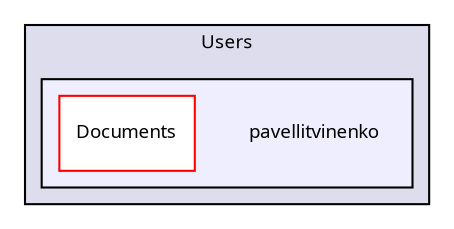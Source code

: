 digraph "pavellitvinenko" {
  bgcolor=transparent;
  compound=true
  node [ fontsize="9", fontname="LucidaGrande"];
  edge [ labelfontsize="9", labelfontname="LucidaGrande"];
  subgraph clusterdir_9e51036813d6151dfecc72d5fa7c02b3 {
    graph [ bgcolor="#ddddee", pencolor="black", label="Users" fontname="LucidaGrande", fontsize="9", URL="dir_9e51036813d6151dfecc72d5fa7c02b3.html"]
  subgraph clusterdir_3a38e346460c2e9f6132d0f15fb00042 {
    graph [ bgcolor="#eeeeff", pencolor="black", label="" URL="dir_3a38e346460c2e9f6132d0f15fb00042.html"];
    dir_3a38e346460c2e9f6132d0f15fb00042 [shape=plaintext label="pavellitvinenko"];
    dir_7b2999215c2ef3d4483f58190a13cd57 [shape=box label="Documents" color="red" fillcolor="white" style="filled" URL="dir_7b2999215c2ef3d4483f58190a13cd57.html"];
  }
  }
}
